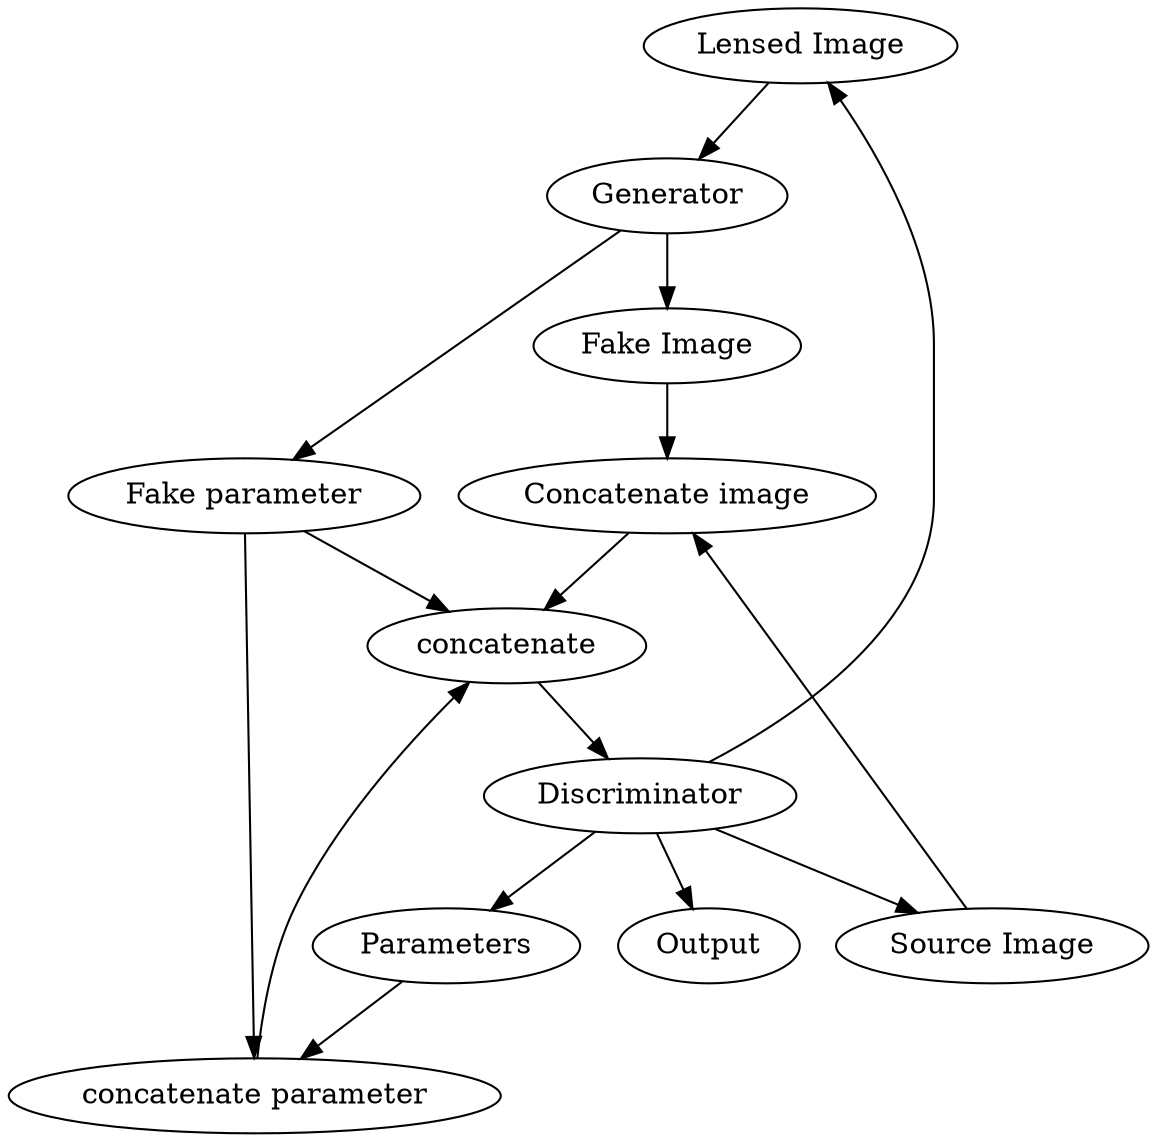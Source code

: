 digraph G {
	compound=true
	l [label="Lensed Image"]
	s [label="Source Image"]
	g [label=Generator]
	d [label=Discriminator]
	f [label="Fake Image"]
	w [label="Fake parameter"]
	o [label=Output]
	c [label=concatenate]
	x [label="Concatenate image"]
	z [label="concatenate parameter"]
	p [label=Parameters]
	f -> x
	s -> x
	w -> z
	p -> z
	subgraph Generator {
		l -> g
		g -> f
		g -> w
	}
	subgraph Discriminator {
		x -> c
		w -> c
		z -> c
		c -> d
		d -> l
		d -> s
		d -> p
	}
	d -> o
}

